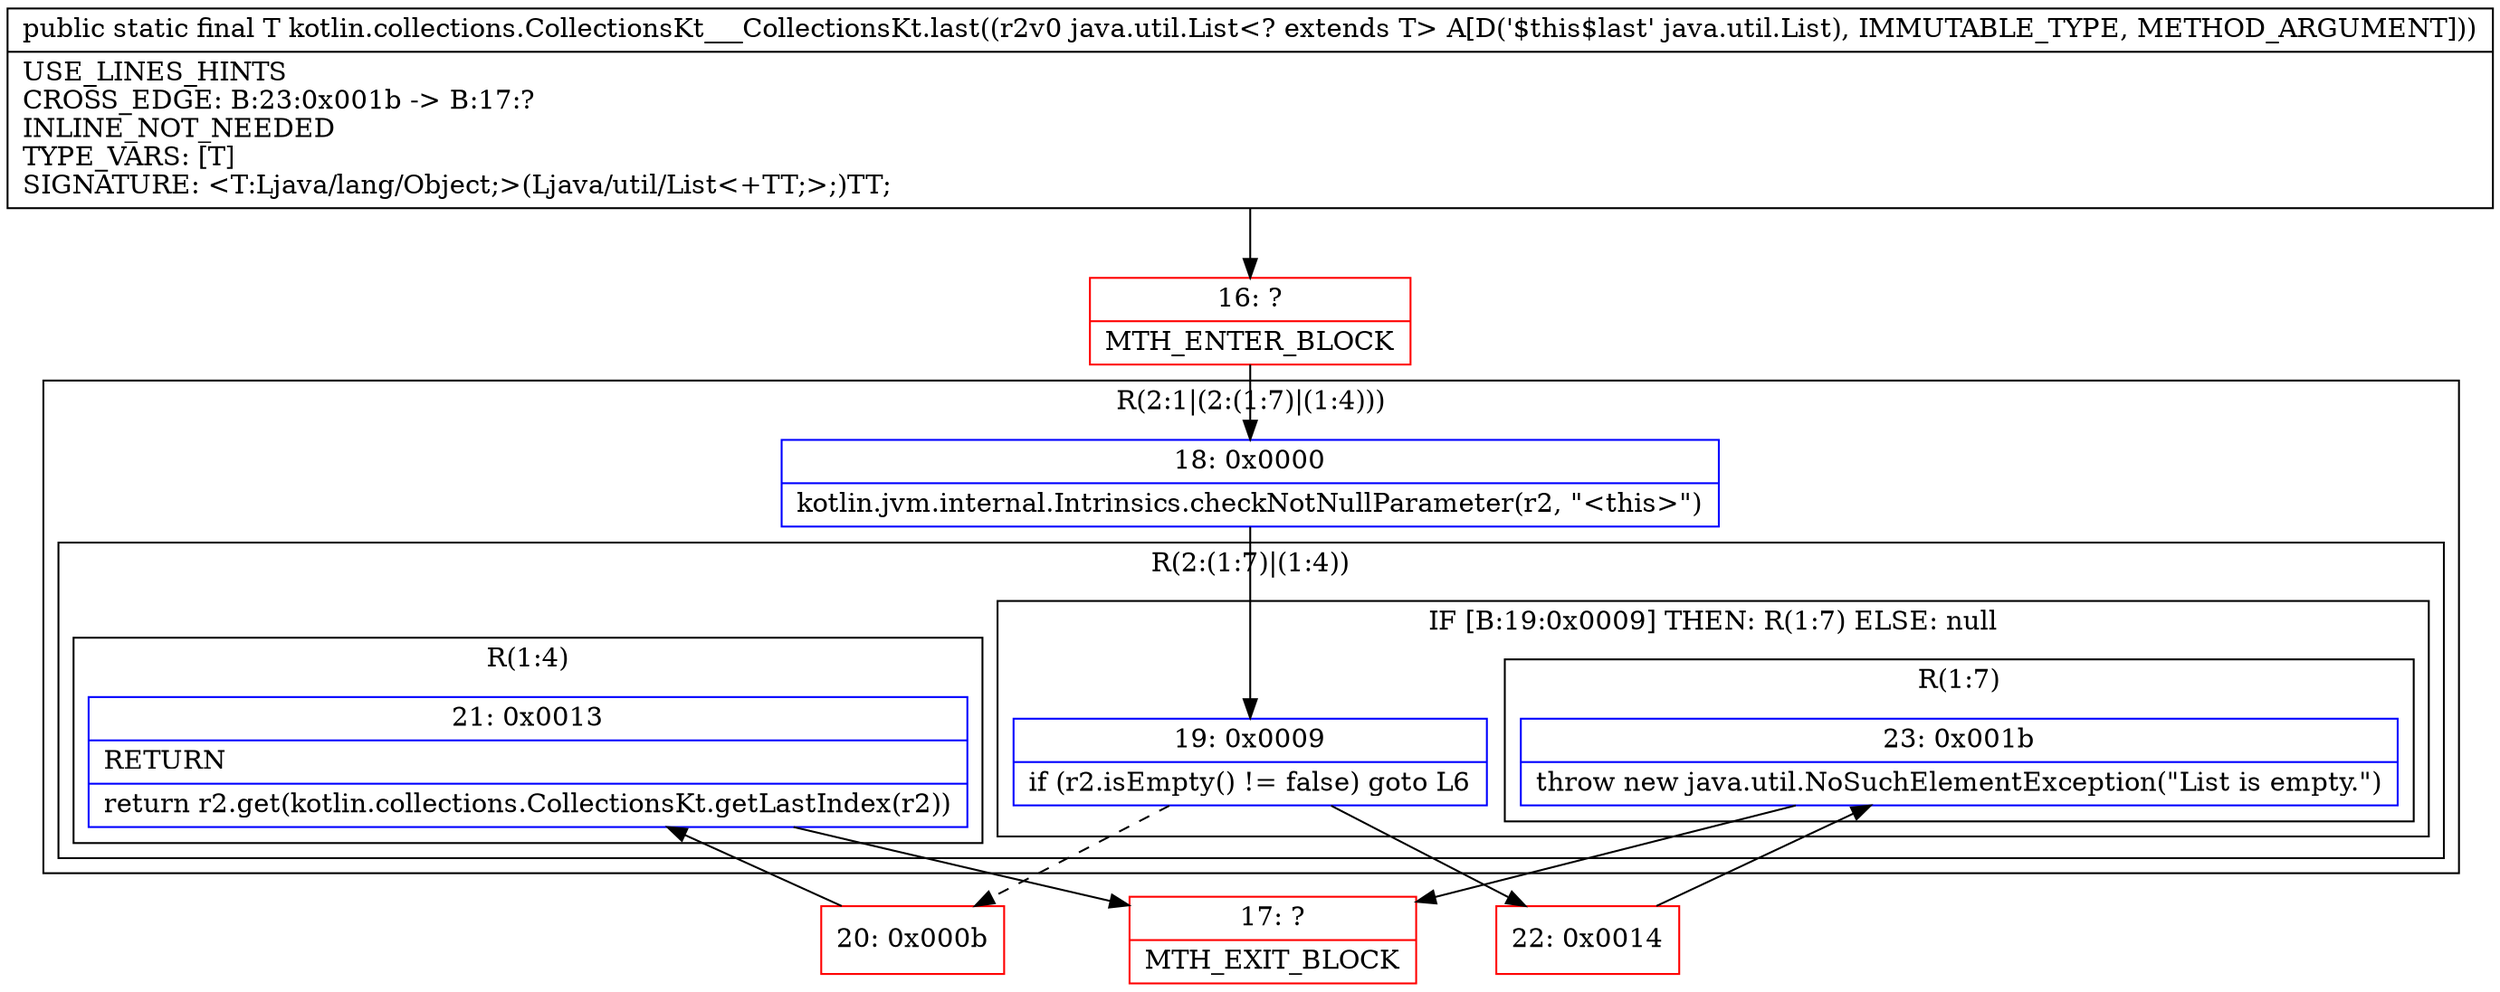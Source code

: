 digraph "CFG forkotlin.collections.CollectionsKt___CollectionsKt.last(Ljava\/util\/List;)Ljava\/lang\/Object;" {
subgraph cluster_Region_445876122 {
label = "R(2:1|(2:(1:7)|(1:4)))";
node [shape=record,color=blue];
Node_18 [shape=record,label="{18\:\ 0x0000|kotlin.jvm.internal.Intrinsics.checkNotNullParameter(r2, \"\<this\>\")\l}"];
subgraph cluster_Region_393384585 {
label = "R(2:(1:7)|(1:4))";
node [shape=record,color=blue];
subgraph cluster_IfRegion_1969676280 {
label = "IF [B:19:0x0009] THEN: R(1:7) ELSE: null";
node [shape=record,color=blue];
Node_19 [shape=record,label="{19\:\ 0x0009|if (r2.isEmpty() != false) goto L6\l}"];
subgraph cluster_Region_1321428260 {
label = "R(1:7)";
node [shape=record,color=blue];
Node_23 [shape=record,label="{23\:\ 0x001b|throw new java.util.NoSuchElementException(\"List is empty.\")\l}"];
}
}
subgraph cluster_Region_1223328817 {
label = "R(1:4)";
node [shape=record,color=blue];
Node_21 [shape=record,label="{21\:\ 0x0013|RETURN\l|return r2.get(kotlin.collections.CollectionsKt.getLastIndex(r2))\l}"];
}
}
}
Node_16 [shape=record,color=red,label="{16\:\ ?|MTH_ENTER_BLOCK\l}"];
Node_20 [shape=record,color=red,label="{20\:\ 0x000b}"];
Node_17 [shape=record,color=red,label="{17\:\ ?|MTH_EXIT_BLOCK\l}"];
Node_22 [shape=record,color=red,label="{22\:\ 0x0014}"];
MethodNode[shape=record,label="{public static final T kotlin.collections.CollectionsKt___CollectionsKt.last((r2v0 java.util.List\<? extends T\> A[D('$this$last' java.util.List), IMMUTABLE_TYPE, METHOD_ARGUMENT]))  | USE_LINES_HINTS\lCROSS_EDGE: B:23:0x001b \-\> B:17:?\lINLINE_NOT_NEEDED\lTYPE_VARS: [T]\lSIGNATURE: \<T:Ljava\/lang\/Object;\>(Ljava\/util\/List\<+TT;\>;)TT;\l}"];
MethodNode -> Node_16;Node_18 -> Node_19;
Node_19 -> Node_20[style=dashed];
Node_19 -> Node_22;
Node_23 -> Node_17;
Node_21 -> Node_17;
Node_16 -> Node_18;
Node_20 -> Node_21;
Node_22 -> Node_23;
}

